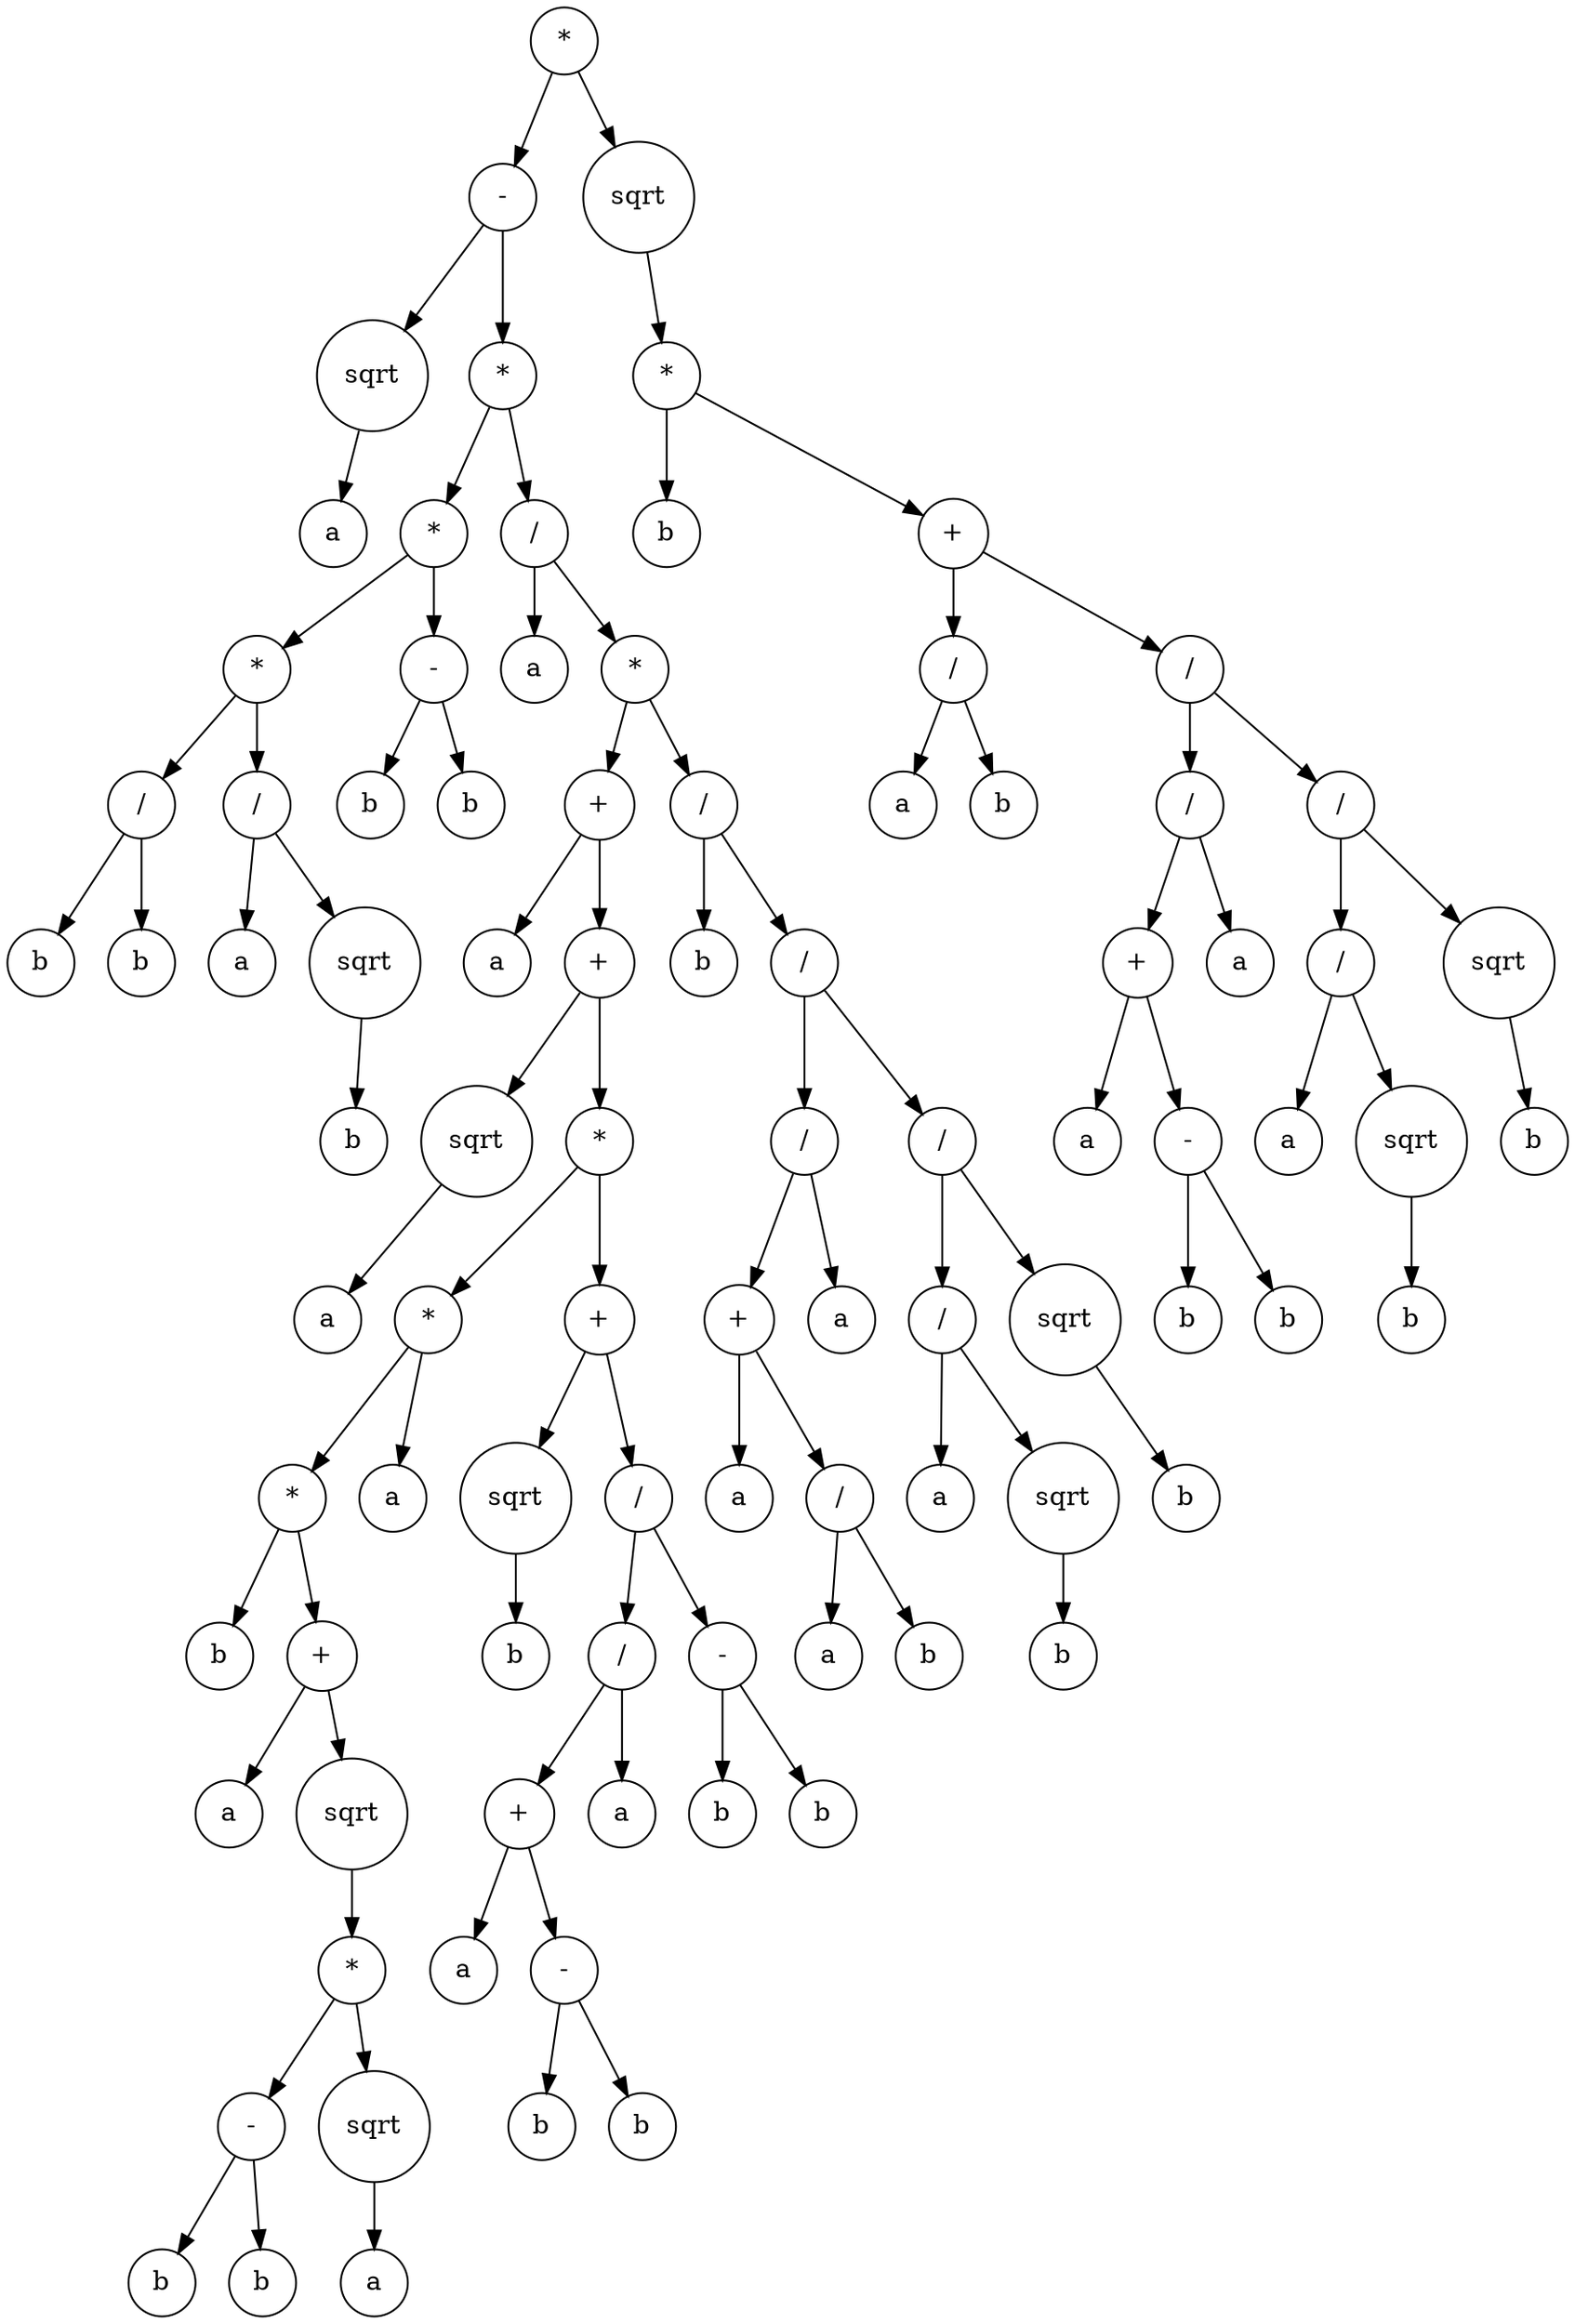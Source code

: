digraph g {
graph [ordering=out];
node [shape=circle];
n[label = "*"];
n0[label = "-"];
n00[label = "sqrt"];
n000[label = "a"];
n00 -> n000;
n0 -> n00;
n01[label = "*"];
n010[label = "*"];
n0100[label = "*"];
n01000[label = "/"];
n010000[label = "b"];
n01000 -> n010000;
n010001[label = "b"];
n01000 -> n010001;
n0100 -> n01000;
n01001[label = "/"];
n010010[label = "a"];
n01001 -> n010010;
n010011[label = "sqrt"];
n0100110[label = "b"];
n010011 -> n0100110;
n01001 -> n010011;
n0100 -> n01001;
n010 -> n0100;
n0101[label = "-"];
n01010[label = "b"];
n0101 -> n01010;
n01011[label = "b"];
n0101 -> n01011;
n010 -> n0101;
n01 -> n010;
n011[label = "/"];
n0110[label = "a"];
n011 -> n0110;
n0111[label = "*"];
n01110[label = "+"];
n011100[label = "a"];
n01110 -> n011100;
n011101[label = "+"];
n0111010[label = "sqrt"];
n01110100[label = "a"];
n0111010 -> n01110100;
n011101 -> n0111010;
n0111011[label = "*"];
n01110110[label = "*"];
n011101100[label = "*"];
n0111011000[label = "b"];
n011101100 -> n0111011000;
n0111011001[label = "+"];
n01110110010[label = "a"];
n0111011001 -> n01110110010;
n01110110011[label = "sqrt"];
n011101100110[label = "*"];
n0111011001100[label = "-"];
n01110110011000[label = "b"];
n0111011001100 -> n01110110011000;
n01110110011001[label = "b"];
n0111011001100 -> n01110110011001;
n011101100110 -> n0111011001100;
n0111011001101[label = "sqrt"];
n01110110011010[label = "a"];
n0111011001101 -> n01110110011010;
n011101100110 -> n0111011001101;
n01110110011 -> n011101100110;
n0111011001 -> n01110110011;
n011101100 -> n0111011001;
n01110110 -> n011101100;
n011101101[label = "a"];
n01110110 -> n011101101;
n0111011 -> n01110110;
n01110111[label = "+"];
n011101110[label = "sqrt"];
n0111011100[label = "b"];
n011101110 -> n0111011100;
n01110111 -> n011101110;
n011101111[label = "/"];
n0111011110[label = "/"];
n01110111100[label = "+"];
n011101111000[label = "a"];
n01110111100 -> n011101111000;
n011101111001[label = "-"];
n0111011110010[label = "b"];
n011101111001 -> n0111011110010;
n0111011110011[label = "b"];
n011101111001 -> n0111011110011;
n01110111100 -> n011101111001;
n0111011110 -> n01110111100;
n01110111101[label = "a"];
n0111011110 -> n01110111101;
n011101111 -> n0111011110;
n0111011111[label = "-"];
n01110111110[label = "b"];
n0111011111 -> n01110111110;
n01110111111[label = "b"];
n0111011111 -> n01110111111;
n011101111 -> n0111011111;
n01110111 -> n011101111;
n0111011 -> n01110111;
n011101 -> n0111011;
n01110 -> n011101;
n0111 -> n01110;
n01111[label = "/"];
n011110[label = "b"];
n01111 -> n011110;
n011111[label = "/"];
n0111110[label = "/"];
n01111100[label = "+"];
n011111000[label = "a"];
n01111100 -> n011111000;
n011111001[label = "/"];
n0111110010[label = "a"];
n011111001 -> n0111110010;
n0111110011[label = "b"];
n011111001 -> n0111110011;
n01111100 -> n011111001;
n0111110 -> n01111100;
n01111101[label = "a"];
n0111110 -> n01111101;
n011111 -> n0111110;
n0111111[label = "/"];
n01111110[label = "/"];
n011111100[label = "a"];
n01111110 -> n011111100;
n011111101[label = "sqrt"];
n0111111010[label = "b"];
n011111101 -> n0111111010;
n01111110 -> n011111101;
n0111111 -> n01111110;
n01111111[label = "sqrt"];
n011111110[label = "b"];
n01111111 -> n011111110;
n0111111 -> n01111111;
n011111 -> n0111111;
n01111 -> n011111;
n0111 -> n01111;
n011 -> n0111;
n01 -> n011;
n0 -> n01;
n -> n0;
n1[label = "sqrt"];
n10[label = "*"];
n100[label = "b"];
n10 -> n100;
n101[label = "+"];
n1010[label = "/"];
n10100[label = "a"];
n1010 -> n10100;
n10101[label = "b"];
n1010 -> n10101;
n101 -> n1010;
n1011[label = "/"];
n10110[label = "/"];
n101100[label = "+"];
n1011000[label = "a"];
n101100 -> n1011000;
n1011001[label = "-"];
n10110010[label = "b"];
n1011001 -> n10110010;
n10110011[label = "b"];
n1011001 -> n10110011;
n101100 -> n1011001;
n10110 -> n101100;
n101101[label = "a"];
n10110 -> n101101;
n1011 -> n10110;
n10111[label = "/"];
n101110[label = "/"];
n1011100[label = "a"];
n101110 -> n1011100;
n1011101[label = "sqrt"];
n10111010[label = "b"];
n1011101 -> n10111010;
n101110 -> n1011101;
n10111 -> n101110;
n101111[label = "sqrt"];
n1011110[label = "b"];
n101111 -> n1011110;
n10111 -> n101111;
n1011 -> n10111;
n101 -> n1011;
n10 -> n101;
n1 -> n10;
n -> n1;
}
